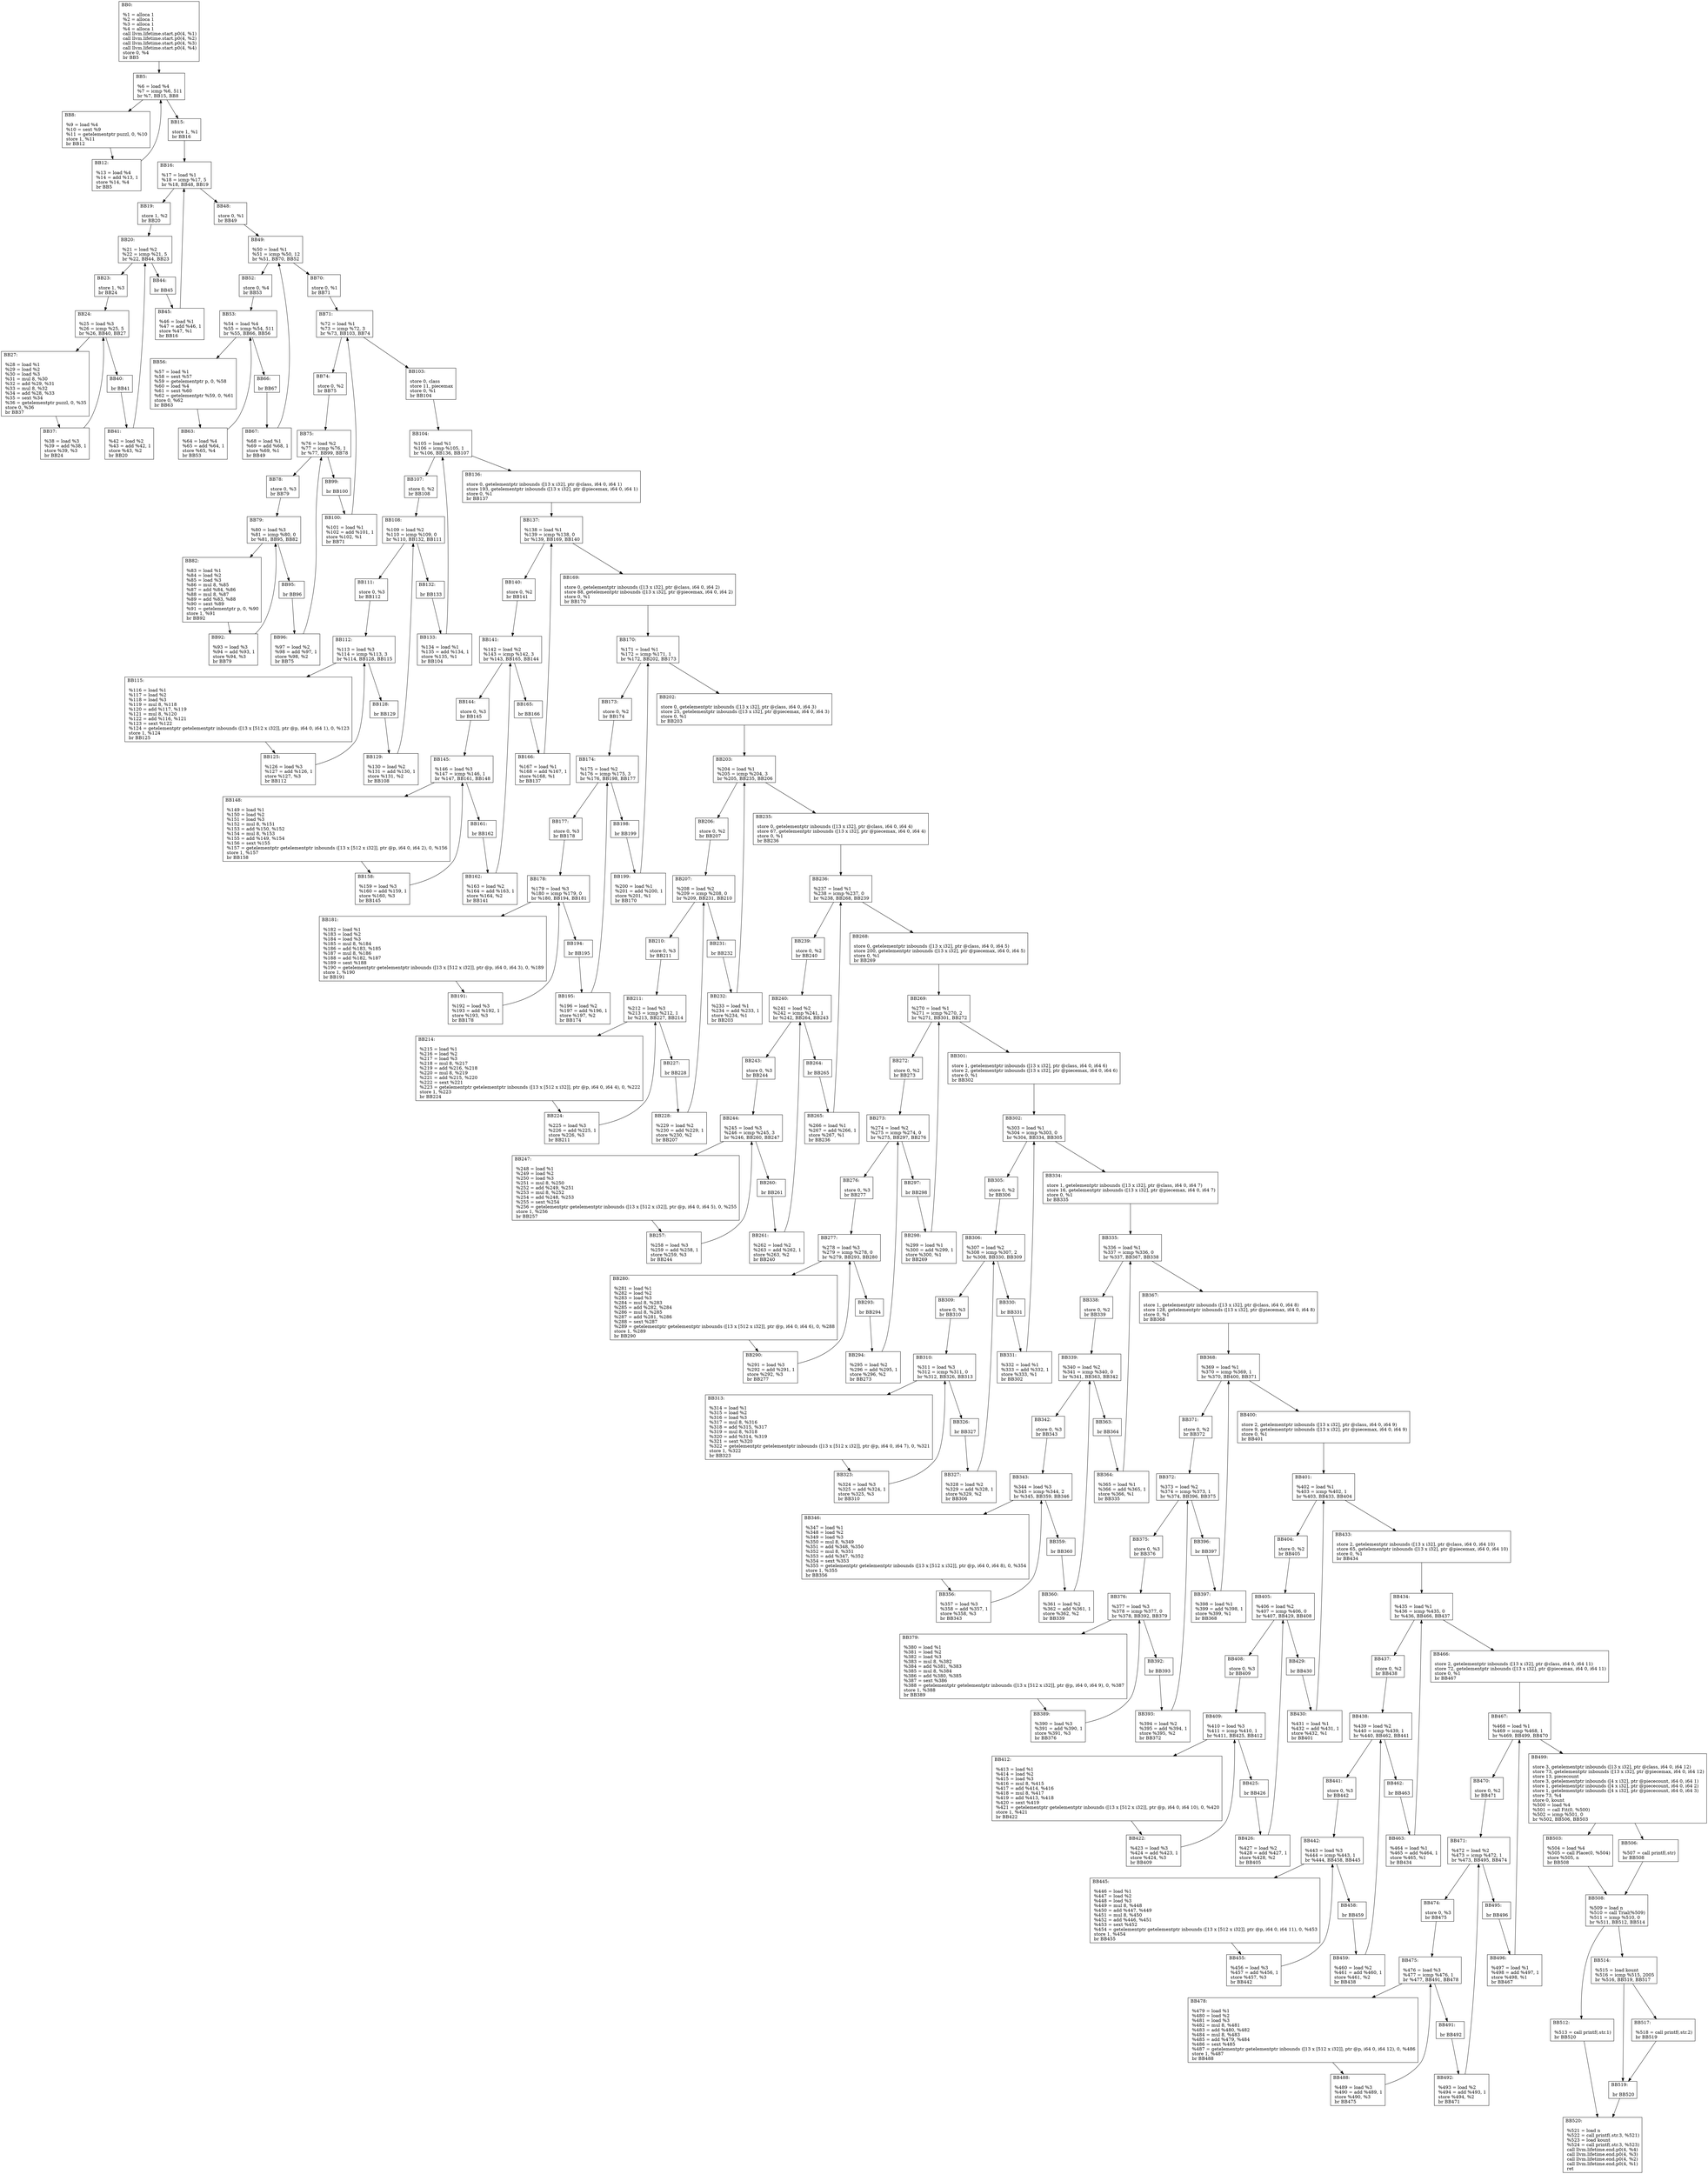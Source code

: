 digraph "CFG of Puzzle function"{
	BB0[shape=record,label="{BB0:\l\l
	 %1 = alloca  1\l	 %2 = alloca  1\l	 %3 = alloca  1\l	 %4 = alloca  1\l	 call llvm.lifetime.start.p0(4, %1)\l	 call llvm.lifetime.start.p0(4, %2)\l	 call llvm.lifetime.start.p0(4, %3)\l	 call llvm.lifetime.start.p0(4, %4)\l	 store  0,  %4\l	 br BB5\l	}"];
	BB0 -> BB5
	BB5[shape=record,label="{BB5:\l\l
	 %6 = load  %4\l	 %7 = icmp  %6,  511\l	 br %7, BB15, BB8\l	}"];
	BB5 -> BB8
	BB5 -> BB15
	BB8[shape=record,label="{BB8:\l\l
	 %9 = load  %4\l	 %10 = sext  %9\l	 %11 = getelementptr  puzzl,  0,  %10\l	 store  1,  %11\l	 br BB12\l	}"];
	BB8 -> BB12
	BB12[shape=record,label="{BB12:\l\l
	 %13 = load  %4\l	 %14 = add  %13,  1\l	 store  %14,  %4\l	 br BB5\l	}"];
	BB12 -> BB5
	BB15[shape=record,label="{BB15:\l\l
	 store  1,  %1\l	 br BB16\l	}"];
	BB15 -> BB16
	BB16[shape=record,label="{BB16:\l\l
	 %17 = load  %1\l	 %18 = icmp  %17,  5\l	 br %18, BB48, BB19\l	}"];
	BB16 -> BB19
	BB16 -> BB48
	BB19[shape=record,label="{BB19:\l\l
	 store  1,  %2\l	 br BB20\l	}"];
	BB19 -> BB20
	BB20[shape=record,label="{BB20:\l\l
	 %21 = load  %2\l	 %22 = icmp  %21,  5\l	 br %22, BB44, BB23\l	}"];
	BB20 -> BB23
	BB20 -> BB44
	BB23[shape=record,label="{BB23:\l\l
	 store  1,  %3\l	 br BB24\l	}"];
	BB23 -> BB24
	BB24[shape=record,label="{BB24:\l\l
	 %25 = load  %3\l	 %26 = icmp  %25,  5\l	 br %26, BB40, BB27\l	}"];
	BB24 -> BB27
	BB24 -> BB40
	BB27[shape=record,label="{BB27:\l\l
	 %28 = load  %1\l	 %29 = load  %2\l	 %30 = load  %3\l	 %31 = mul  8,  %30\l	 %32 = add  %29,  %31\l	 %33 = mul  8,  %32\l	 %34 = add  %28,  %33\l	 %35 = sext  %34\l	 %36 = getelementptr  puzzl,  0,  %35\l	 store  0,  %36\l	 br BB37\l	}"];
	BB27 -> BB37
	BB37[shape=record,label="{BB37:\l\l
	 %38 = load  %3\l	 %39 = add  %38,  1\l	 store  %39,  %3\l	 br BB24\l	}"];
	BB37 -> BB24
	BB40[shape=record,label="{BB40:\l\l
	 br BB41\l	}"];
	BB40 -> BB41
	BB41[shape=record,label="{BB41:\l\l
	 %42 = load  %2\l	 %43 = add  %42,  1\l	 store  %43,  %2\l	 br BB20\l	}"];
	BB41 -> BB20
	BB44[shape=record,label="{BB44:\l\l
	 br BB45\l	}"];
	BB44 -> BB45
	BB45[shape=record,label="{BB45:\l\l
	 %46 = load  %1\l	 %47 = add  %46,  1\l	 store  %47,  %1\l	 br BB16\l	}"];
	BB45 -> BB16
	BB48[shape=record,label="{BB48:\l\l
	 store  0,  %1\l	 br BB49\l	}"];
	BB48 -> BB49
	BB49[shape=record,label="{BB49:\l\l
	 %50 = load  %1\l	 %51 = icmp  %50,  12\l	 br %51, BB70, BB52\l	}"];
	BB49 -> BB52
	BB49 -> BB70
	BB52[shape=record,label="{BB52:\l\l
	 store  0,  %4\l	 br BB53\l	}"];
	BB52 -> BB53
	BB53[shape=record,label="{BB53:\l\l
	 %54 = load  %4\l	 %55 = icmp  %54,  511\l	 br %55, BB66, BB56\l	}"];
	BB53 -> BB56
	BB53 -> BB66
	BB56[shape=record,label="{BB56:\l\l
	 %57 = load  %1\l	 %58 = sext  %57\l	 %59 = getelementptr  p,  0,  %58\l	 %60 = load  %4\l	 %61 = sext  %60\l	 %62 = getelementptr  %59,  0,  %61\l	 store  0,  %62\l	 br BB63\l	}"];
	BB56 -> BB63
	BB63[shape=record,label="{BB63:\l\l
	 %64 = load  %4\l	 %65 = add  %64,  1\l	 store  %65,  %4\l	 br BB53\l	}"];
	BB63 -> BB53
	BB66[shape=record,label="{BB66:\l\l
	 br BB67\l	}"];
	BB66 -> BB67
	BB67[shape=record,label="{BB67:\l\l
	 %68 = load  %1\l	 %69 = add  %68,  1\l	 store  %69,  %1\l	 br BB49\l	}"];
	BB67 -> BB49
	BB70[shape=record,label="{BB70:\l\l
	 store  0,  %1\l	 br BB71\l	}"];
	BB70 -> BB71
	BB71[shape=record,label="{BB71:\l\l
	 %72 = load  %1\l	 %73 = icmp  %72,  3\l	 br %73, BB103, BB74\l	}"];
	BB71 -> BB74
	BB71 -> BB103
	BB74[shape=record,label="{BB74:\l\l
	 store  0,  %2\l	 br BB75\l	}"];
	BB74 -> BB75
	BB75[shape=record,label="{BB75:\l\l
	 %76 = load  %2\l	 %77 = icmp  %76,  1\l	 br %77, BB99, BB78\l	}"];
	BB75 -> BB78
	BB75 -> BB99
	BB78[shape=record,label="{BB78:\l\l
	 store  0,  %3\l	 br BB79\l	}"];
	BB78 -> BB79
	BB79[shape=record,label="{BB79:\l\l
	 %80 = load  %3\l	 %81 = icmp  %80,  0\l	 br %81, BB95, BB82\l	}"];
	BB79 -> BB82
	BB79 -> BB95
	BB82[shape=record,label="{BB82:\l\l
	 %83 = load  %1\l	 %84 = load  %2\l	 %85 = load  %3\l	 %86 = mul  8,  %85\l	 %87 = add  %84,  %86\l	 %88 = mul  8,  %87\l	 %89 = add  %83,  %88\l	 %90 = sext  %89\l	 %91 = getelementptr  p,  0,  %90\l	 store  1,  %91\l	 br BB92\l	}"];
	BB82 -> BB92
	BB92[shape=record,label="{BB92:\l\l
	 %93 = load  %3\l	 %94 = add  %93,  1\l	 store  %94,  %3\l	 br BB79\l	}"];
	BB92 -> BB79
	BB95[shape=record,label="{BB95:\l\l
	 br BB96\l	}"];
	BB95 -> BB96
	BB96[shape=record,label="{BB96:\l\l
	 %97 = load  %2\l	 %98 = add  %97,  1\l	 store  %98,  %2\l	 br BB75\l	}"];
	BB96 -> BB75
	BB99[shape=record,label="{BB99:\l\l
	 br BB100\l	}"];
	BB99 -> BB100
	BB100[shape=record,label="{BB100:\l\l
	 %101 = load  %1\l	 %102 = add  %101,  1\l	 store  %102,  %1\l	 br BB71\l	}"];
	BB100 -> BB71
	BB103[shape=record,label="{BB103:\l\l
	 store  0,  class\l	 store  11,  piecemax\l	 store  0,  %1\l	 br BB104\l	}"];
	BB103 -> BB104
	BB104[shape=record,label="{BB104:\l\l
	 %105 = load  %1\l	 %106 = icmp  %105,  1\l	 br %106, BB136, BB107\l	}"];
	BB104 -> BB107
	BB104 -> BB136
	BB107[shape=record,label="{BB107:\l\l
	 store  0,  %2\l	 br BB108\l	}"];
	BB107 -> BB108
	BB108[shape=record,label="{BB108:\l\l
	 %109 = load  %2\l	 %110 = icmp  %109,  0\l	 br %110, BB132, BB111\l	}"];
	BB108 -> BB111
	BB108 -> BB132
	BB111[shape=record,label="{BB111:\l\l
	 store  0,  %3\l	 br BB112\l	}"];
	BB111 -> BB112
	BB112[shape=record,label="{BB112:\l\l
	 %113 = load  %3\l	 %114 = icmp  %113,  3\l	 br %114, BB128, BB115\l	}"];
	BB112 -> BB115
	BB112 -> BB128
	BB115[shape=record,label="{BB115:\l\l
	 %116 = load  %1\l	 %117 = load  %2\l	 %118 = load  %3\l	 %119 = mul  8,  %118\l	 %120 = add  %117,  %119\l	 %121 = mul  8,  %120\l	 %122 = add  %116,  %121\l	 %123 = sext  %122\l	 %124 = getelementptr  getelementptr inbounds ([13 x [512 x i32]], ptr @p, i64 0, i64 1),  0,  %123\l	 store  1,  %124\l	 br BB125\l	}"];
	BB115 -> BB125
	BB125[shape=record,label="{BB125:\l\l
	 %126 = load  %3\l	 %127 = add  %126,  1\l	 store  %127,  %3\l	 br BB112\l	}"];
	BB125 -> BB112
	BB128[shape=record,label="{BB128:\l\l
	 br BB129\l	}"];
	BB128 -> BB129
	BB129[shape=record,label="{BB129:\l\l
	 %130 = load  %2\l	 %131 = add  %130,  1\l	 store  %131,  %2\l	 br BB108\l	}"];
	BB129 -> BB108
	BB132[shape=record,label="{BB132:\l\l
	 br BB133\l	}"];
	BB132 -> BB133
	BB133[shape=record,label="{BB133:\l\l
	 %134 = load  %1\l	 %135 = add  %134,  1\l	 store  %135,  %1\l	 br BB104\l	}"];
	BB133 -> BB104
	BB136[shape=record,label="{BB136:\l\l
	 store  0,  getelementptr inbounds ([13 x i32], ptr @class, i64 0, i64 1)\l	 store  193,  getelementptr inbounds ([13 x i32], ptr @piecemax, i64 0, i64 1)\l	 store  0,  %1\l	 br BB137\l	}"];
	BB136 -> BB137
	BB137[shape=record,label="{BB137:\l\l
	 %138 = load  %1\l	 %139 = icmp  %138,  0\l	 br %139, BB169, BB140\l	}"];
	BB137 -> BB140
	BB137 -> BB169
	BB140[shape=record,label="{BB140:\l\l
	 store  0,  %2\l	 br BB141\l	}"];
	BB140 -> BB141
	BB141[shape=record,label="{BB141:\l\l
	 %142 = load  %2\l	 %143 = icmp  %142,  3\l	 br %143, BB165, BB144\l	}"];
	BB141 -> BB144
	BB141 -> BB165
	BB144[shape=record,label="{BB144:\l\l
	 store  0,  %3\l	 br BB145\l	}"];
	BB144 -> BB145
	BB145[shape=record,label="{BB145:\l\l
	 %146 = load  %3\l	 %147 = icmp  %146,  1\l	 br %147, BB161, BB148\l	}"];
	BB145 -> BB148
	BB145 -> BB161
	BB148[shape=record,label="{BB148:\l\l
	 %149 = load  %1\l	 %150 = load  %2\l	 %151 = load  %3\l	 %152 = mul  8,  %151\l	 %153 = add  %150,  %152\l	 %154 = mul  8,  %153\l	 %155 = add  %149,  %154\l	 %156 = sext  %155\l	 %157 = getelementptr  getelementptr inbounds ([13 x [512 x i32]], ptr @p, i64 0, i64 2),  0,  %156\l	 store  1,  %157\l	 br BB158\l	}"];
	BB148 -> BB158
	BB158[shape=record,label="{BB158:\l\l
	 %159 = load  %3\l	 %160 = add  %159,  1\l	 store  %160,  %3\l	 br BB145\l	}"];
	BB158 -> BB145
	BB161[shape=record,label="{BB161:\l\l
	 br BB162\l	}"];
	BB161 -> BB162
	BB162[shape=record,label="{BB162:\l\l
	 %163 = load  %2\l	 %164 = add  %163,  1\l	 store  %164,  %2\l	 br BB141\l	}"];
	BB162 -> BB141
	BB165[shape=record,label="{BB165:\l\l
	 br BB166\l	}"];
	BB165 -> BB166
	BB166[shape=record,label="{BB166:\l\l
	 %167 = load  %1\l	 %168 = add  %167,  1\l	 store  %168,  %1\l	 br BB137\l	}"];
	BB166 -> BB137
	BB169[shape=record,label="{BB169:\l\l
	 store  0,  getelementptr inbounds ([13 x i32], ptr @class, i64 0, i64 2)\l	 store  88,  getelementptr inbounds ([13 x i32], ptr @piecemax, i64 0, i64 2)\l	 store  0,  %1\l	 br BB170\l	}"];
	BB169 -> BB170
	BB170[shape=record,label="{BB170:\l\l
	 %171 = load  %1\l	 %172 = icmp  %171,  1\l	 br %172, BB202, BB173\l	}"];
	BB170 -> BB173
	BB170 -> BB202
	BB173[shape=record,label="{BB173:\l\l
	 store  0,  %2\l	 br BB174\l	}"];
	BB173 -> BB174
	BB174[shape=record,label="{BB174:\l\l
	 %175 = load  %2\l	 %176 = icmp  %175,  3\l	 br %176, BB198, BB177\l	}"];
	BB174 -> BB177
	BB174 -> BB198
	BB177[shape=record,label="{BB177:\l\l
	 store  0,  %3\l	 br BB178\l	}"];
	BB177 -> BB178
	BB178[shape=record,label="{BB178:\l\l
	 %179 = load  %3\l	 %180 = icmp  %179,  0\l	 br %180, BB194, BB181\l	}"];
	BB178 -> BB181
	BB178 -> BB194
	BB181[shape=record,label="{BB181:\l\l
	 %182 = load  %1\l	 %183 = load  %2\l	 %184 = load  %3\l	 %185 = mul  8,  %184\l	 %186 = add  %183,  %185\l	 %187 = mul  8,  %186\l	 %188 = add  %182,  %187\l	 %189 = sext  %188\l	 %190 = getelementptr  getelementptr inbounds ([13 x [512 x i32]], ptr @p, i64 0, i64 3),  0,  %189\l	 store  1,  %190\l	 br BB191\l	}"];
	BB181 -> BB191
	BB191[shape=record,label="{BB191:\l\l
	 %192 = load  %3\l	 %193 = add  %192,  1\l	 store  %193,  %3\l	 br BB178\l	}"];
	BB191 -> BB178
	BB194[shape=record,label="{BB194:\l\l
	 br BB195\l	}"];
	BB194 -> BB195
	BB195[shape=record,label="{BB195:\l\l
	 %196 = load  %2\l	 %197 = add  %196,  1\l	 store  %197,  %2\l	 br BB174\l	}"];
	BB195 -> BB174
	BB198[shape=record,label="{BB198:\l\l
	 br BB199\l	}"];
	BB198 -> BB199
	BB199[shape=record,label="{BB199:\l\l
	 %200 = load  %1\l	 %201 = add  %200,  1\l	 store  %201,  %1\l	 br BB170\l	}"];
	BB199 -> BB170
	BB202[shape=record,label="{BB202:\l\l
	 store  0,  getelementptr inbounds ([13 x i32], ptr @class, i64 0, i64 3)\l	 store  25,  getelementptr inbounds ([13 x i32], ptr @piecemax, i64 0, i64 3)\l	 store  0,  %1\l	 br BB203\l	}"];
	BB202 -> BB203
	BB203[shape=record,label="{BB203:\l\l
	 %204 = load  %1\l	 %205 = icmp  %204,  3\l	 br %205, BB235, BB206\l	}"];
	BB203 -> BB206
	BB203 -> BB235
	BB206[shape=record,label="{BB206:\l\l
	 store  0,  %2\l	 br BB207\l	}"];
	BB206 -> BB207
	BB207[shape=record,label="{BB207:\l\l
	 %208 = load  %2\l	 %209 = icmp  %208,  0\l	 br %209, BB231, BB210\l	}"];
	BB207 -> BB210
	BB207 -> BB231
	BB210[shape=record,label="{BB210:\l\l
	 store  0,  %3\l	 br BB211\l	}"];
	BB210 -> BB211
	BB211[shape=record,label="{BB211:\l\l
	 %212 = load  %3\l	 %213 = icmp  %212,  1\l	 br %213, BB227, BB214\l	}"];
	BB211 -> BB214
	BB211 -> BB227
	BB214[shape=record,label="{BB214:\l\l
	 %215 = load  %1\l	 %216 = load  %2\l	 %217 = load  %3\l	 %218 = mul  8,  %217\l	 %219 = add  %216,  %218\l	 %220 = mul  8,  %219\l	 %221 = add  %215,  %220\l	 %222 = sext  %221\l	 %223 = getelementptr  getelementptr inbounds ([13 x [512 x i32]], ptr @p, i64 0, i64 4),  0,  %222\l	 store  1,  %223\l	 br BB224\l	}"];
	BB214 -> BB224
	BB224[shape=record,label="{BB224:\l\l
	 %225 = load  %3\l	 %226 = add  %225,  1\l	 store  %226,  %3\l	 br BB211\l	}"];
	BB224 -> BB211
	BB227[shape=record,label="{BB227:\l\l
	 br BB228\l	}"];
	BB227 -> BB228
	BB228[shape=record,label="{BB228:\l\l
	 %229 = load  %2\l	 %230 = add  %229,  1\l	 store  %230,  %2\l	 br BB207\l	}"];
	BB228 -> BB207
	BB231[shape=record,label="{BB231:\l\l
	 br BB232\l	}"];
	BB231 -> BB232
	BB232[shape=record,label="{BB232:\l\l
	 %233 = load  %1\l	 %234 = add  %233,  1\l	 store  %234,  %1\l	 br BB203\l	}"];
	BB232 -> BB203
	BB235[shape=record,label="{BB235:\l\l
	 store  0,  getelementptr inbounds ([13 x i32], ptr @class, i64 0, i64 4)\l	 store  67,  getelementptr inbounds ([13 x i32], ptr @piecemax, i64 0, i64 4)\l	 store  0,  %1\l	 br BB236\l	}"];
	BB235 -> BB236
	BB236[shape=record,label="{BB236:\l\l
	 %237 = load  %1\l	 %238 = icmp  %237,  0\l	 br %238, BB268, BB239\l	}"];
	BB236 -> BB239
	BB236 -> BB268
	BB239[shape=record,label="{BB239:\l\l
	 store  0,  %2\l	 br BB240\l	}"];
	BB239 -> BB240
	BB240[shape=record,label="{BB240:\l\l
	 %241 = load  %2\l	 %242 = icmp  %241,  1\l	 br %242, BB264, BB243\l	}"];
	BB240 -> BB243
	BB240 -> BB264
	BB243[shape=record,label="{BB243:\l\l
	 store  0,  %3\l	 br BB244\l	}"];
	BB243 -> BB244
	BB244[shape=record,label="{BB244:\l\l
	 %245 = load  %3\l	 %246 = icmp  %245,  3\l	 br %246, BB260, BB247\l	}"];
	BB244 -> BB247
	BB244 -> BB260
	BB247[shape=record,label="{BB247:\l\l
	 %248 = load  %1\l	 %249 = load  %2\l	 %250 = load  %3\l	 %251 = mul  8,  %250\l	 %252 = add  %249,  %251\l	 %253 = mul  8,  %252\l	 %254 = add  %248,  %253\l	 %255 = sext  %254\l	 %256 = getelementptr  getelementptr inbounds ([13 x [512 x i32]], ptr @p, i64 0, i64 5),  0,  %255\l	 store  1,  %256\l	 br BB257\l	}"];
	BB247 -> BB257
	BB257[shape=record,label="{BB257:\l\l
	 %258 = load  %3\l	 %259 = add  %258,  1\l	 store  %259,  %3\l	 br BB244\l	}"];
	BB257 -> BB244
	BB260[shape=record,label="{BB260:\l\l
	 br BB261\l	}"];
	BB260 -> BB261
	BB261[shape=record,label="{BB261:\l\l
	 %262 = load  %2\l	 %263 = add  %262,  1\l	 store  %263,  %2\l	 br BB240\l	}"];
	BB261 -> BB240
	BB264[shape=record,label="{BB264:\l\l
	 br BB265\l	}"];
	BB264 -> BB265
	BB265[shape=record,label="{BB265:\l\l
	 %266 = load  %1\l	 %267 = add  %266,  1\l	 store  %267,  %1\l	 br BB236\l	}"];
	BB265 -> BB236
	BB268[shape=record,label="{BB268:\l\l
	 store  0,  getelementptr inbounds ([13 x i32], ptr @class, i64 0, i64 5)\l	 store  200,  getelementptr inbounds ([13 x i32], ptr @piecemax, i64 0, i64 5)\l	 store  0,  %1\l	 br BB269\l	}"];
	BB268 -> BB269
	BB269[shape=record,label="{BB269:\l\l
	 %270 = load  %1\l	 %271 = icmp  %270,  2\l	 br %271, BB301, BB272\l	}"];
	BB269 -> BB272
	BB269 -> BB301
	BB272[shape=record,label="{BB272:\l\l
	 store  0,  %2\l	 br BB273\l	}"];
	BB272 -> BB273
	BB273[shape=record,label="{BB273:\l\l
	 %274 = load  %2\l	 %275 = icmp  %274,  0\l	 br %275, BB297, BB276\l	}"];
	BB273 -> BB276
	BB273 -> BB297
	BB276[shape=record,label="{BB276:\l\l
	 store  0,  %3\l	 br BB277\l	}"];
	BB276 -> BB277
	BB277[shape=record,label="{BB277:\l\l
	 %278 = load  %3\l	 %279 = icmp  %278,  0\l	 br %279, BB293, BB280\l	}"];
	BB277 -> BB280
	BB277 -> BB293
	BB280[shape=record,label="{BB280:\l\l
	 %281 = load  %1\l	 %282 = load  %2\l	 %283 = load  %3\l	 %284 = mul  8,  %283\l	 %285 = add  %282,  %284\l	 %286 = mul  8,  %285\l	 %287 = add  %281,  %286\l	 %288 = sext  %287\l	 %289 = getelementptr  getelementptr inbounds ([13 x [512 x i32]], ptr @p, i64 0, i64 6),  0,  %288\l	 store  1,  %289\l	 br BB290\l	}"];
	BB280 -> BB290
	BB290[shape=record,label="{BB290:\l\l
	 %291 = load  %3\l	 %292 = add  %291,  1\l	 store  %292,  %3\l	 br BB277\l	}"];
	BB290 -> BB277
	BB293[shape=record,label="{BB293:\l\l
	 br BB294\l	}"];
	BB293 -> BB294
	BB294[shape=record,label="{BB294:\l\l
	 %295 = load  %2\l	 %296 = add  %295,  1\l	 store  %296,  %2\l	 br BB273\l	}"];
	BB294 -> BB273
	BB297[shape=record,label="{BB297:\l\l
	 br BB298\l	}"];
	BB297 -> BB298
	BB298[shape=record,label="{BB298:\l\l
	 %299 = load  %1\l	 %300 = add  %299,  1\l	 store  %300,  %1\l	 br BB269\l	}"];
	BB298 -> BB269
	BB301[shape=record,label="{BB301:\l\l
	 store  1,  getelementptr inbounds ([13 x i32], ptr @class, i64 0, i64 6)\l	 store  2,  getelementptr inbounds ([13 x i32], ptr @piecemax, i64 0, i64 6)\l	 store  0,  %1\l	 br BB302\l	}"];
	BB301 -> BB302
	BB302[shape=record,label="{BB302:\l\l
	 %303 = load  %1\l	 %304 = icmp  %303,  0\l	 br %304, BB334, BB305\l	}"];
	BB302 -> BB305
	BB302 -> BB334
	BB305[shape=record,label="{BB305:\l\l
	 store  0,  %2\l	 br BB306\l	}"];
	BB305 -> BB306
	BB306[shape=record,label="{BB306:\l\l
	 %307 = load  %2\l	 %308 = icmp  %307,  2\l	 br %308, BB330, BB309\l	}"];
	BB306 -> BB309
	BB306 -> BB330
	BB309[shape=record,label="{BB309:\l\l
	 store  0,  %3\l	 br BB310\l	}"];
	BB309 -> BB310
	BB310[shape=record,label="{BB310:\l\l
	 %311 = load  %3\l	 %312 = icmp  %311,  0\l	 br %312, BB326, BB313\l	}"];
	BB310 -> BB313
	BB310 -> BB326
	BB313[shape=record,label="{BB313:\l\l
	 %314 = load  %1\l	 %315 = load  %2\l	 %316 = load  %3\l	 %317 = mul  8,  %316\l	 %318 = add  %315,  %317\l	 %319 = mul  8,  %318\l	 %320 = add  %314,  %319\l	 %321 = sext  %320\l	 %322 = getelementptr  getelementptr inbounds ([13 x [512 x i32]], ptr @p, i64 0, i64 7),  0,  %321\l	 store  1,  %322\l	 br BB323\l	}"];
	BB313 -> BB323
	BB323[shape=record,label="{BB323:\l\l
	 %324 = load  %3\l	 %325 = add  %324,  1\l	 store  %325,  %3\l	 br BB310\l	}"];
	BB323 -> BB310
	BB326[shape=record,label="{BB326:\l\l
	 br BB327\l	}"];
	BB326 -> BB327
	BB327[shape=record,label="{BB327:\l\l
	 %328 = load  %2\l	 %329 = add  %328,  1\l	 store  %329,  %2\l	 br BB306\l	}"];
	BB327 -> BB306
	BB330[shape=record,label="{BB330:\l\l
	 br BB331\l	}"];
	BB330 -> BB331
	BB331[shape=record,label="{BB331:\l\l
	 %332 = load  %1\l	 %333 = add  %332,  1\l	 store  %333,  %1\l	 br BB302\l	}"];
	BB331 -> BB302
	BB334[shape=record,label="{BB334:\l\l
	 store  1,  getelementptr inbounds ([13 x i32], ptr @class, i64 0, i64 7)\l	 store  16,  getelementptr inbounds ([13 x i32], ptr @piecemax, i64 0, i64 7)\l	 store  0,  %1\l	 br BB335\l	}"];
	BB334 -> BB335
	BB335[shape=record,label="{BB335:\l\l
	 %336 = load  %1\l	 %337 = icmp  %336,  0\l	 br %337, BB367, BB338\l	}"];
	BB335 -> BB338
	BB335 -> BB367
	BB338[shape=record,label="{BB338:\l\l
	 store  0,  %2\l	 br BB339\l	}"];
	BB338 -> BB339
	BB339[shape=record,label="{BB339:\l\l
	 %340 = load  %2\l	 %341 = icmp  %340,  0\l	 br %341, BB363, BB342\l	}"];
	BB339 -> BB342
	BB339 -> BB363
	BB342[shape=record,label="{BB342:\l\l
	 store  0,  %3\l	 br BB343\l	}"];
	BB342 -> BB343
	BB343[shape=record,label="{BB343:\l\l
	 %344 = load  %3\l	 %345 = icmp  %344,  2\l	 br %345, BB359, BB346\l	}"];
	BB343 -> BB346
	BB343 -> BB359
	BB346[shape=record,label="{BB346:\l\l
	 %347 = load  %1\l	 %348 = load  %2\l	 %349 = load  %3\l	 %350 = mul  8,  %349\l	 %351 = add  %348,  %350\l	 %352 = mul  8,  %351\l	 %353 = add  %347,  %352\l	 %354 = sext  %353\l	 %355 = getelementptr  getelementptr inbounds ([13 x [512 x i32]], ptr @p, i64 0, i64 8),  0,  %354\l	 store  1,  %355\l	 br BB356\l	}"];
	BB346 -> BB356
	BB356[shape=record,label="{BB356:\l\l
	 %357 = load  %3\l	 %358 = add  %357,  1\l	 store  %358,  %3\l	 br BB343\l	}"];
	BB356 -> BB343
	BB359[shape=record,label="{BB359:\l\l
	 br BB360\l	}"];
	BB359 -> BB360
	BB360[shape=record,label="{BB360:\l\l
	 %361 = load  %2\l	 %362 = add  %361,  1\l	 store  %362,  %2\l	 br BB339\l	}"];
	BB360 -> BB339
	BB363[shape=record,label="{BB363:\l\l
	 br BB364\l	}"];
	BB363 -> BB364
	BB364[shape=record,label="{BB364:\l\l
	 %365 = load  %1\l	 %366 = add  %365,  1\l	 store  %366,  %1\l	 br BB335\l	}"];
	BB364 -> BB335
	BB367[shape=record,label="{BB367:\l\l
	 store  1,  getelementptr inbounds ([13 x i32], ptr @class, i64 0, i64 8)\l	 store  128,  getelementptr inbounds ([13 x i32], ptr @piecemax, i64 0, i64 8)\l	 store  0,  %1\l	 br BB368\l	}"];
	BB367 -> BB368
	BB368[shape=record,label="{BB368:\l\l
	 %369 = load  %1\l	 %370 = icmp  %369,  1\l	 br %370, BB400, BB371\l	}"];
	BB368 -> BB371
	BB368 -> BB400
	BB371[shape=record,label="{BB371:\l\l
	 store  0,  %2\l	 br BB372\l	}"];
	BB371 -> BB372
	BB372[shape=record,label="{BB372:\l\l
	 %373 = load  %2\l	 %374 = icmp  %373,  1\l	 br %374, BB396, BB375\l	}"];
	BB372 -> BB375
	BB372 -> BB396
	BB375[shape=record,label="{BB375:\l\l
	 store  0,  %3\l	 br BB376\l	}"];
	BB375 -> BB376
	BB376[shape=record,label="{BB376:\l\l
	 %377 = load  %3\l	 %378 = icmp  %377,  0\l	 br %378, BB392, BB379\l	}"];
	BB376 -> BB379
	BB376 -> BB392
	BB379[shape=record,label="{BB379:\l\l
	 %380 = load  %1\l	 %381 = load  %2\l	 %382 = load  %3\l	 %383 = mul  8,  %382\l	 %384 = add  %381,  %383\l	 %385 = mul  8,  %384\l	 %386 = add  %380,  %385\l	 %387 = sext  %386\l	 %388 = getelementptr  getelementptr inbounds ([13 x [512 x i32]], ptr @p, i64 0, i64 9),  0,  %387\l	 store  1,  %388\l	 br BB389\l	}"];
	BB379 -> BB389
	BB389[shape=record,label="{BB389:\l\l
	 %390 = load  %3\l	 %391 = add  %390,  1\l	 store  %391,  %3\l	 br BB376\l	}"];
	BB389 -> BB376
	BB392[shape=record,label="{BB392:\l\l
	 br BB393\l	}"];
	BB392 -> BB393
	BB393[shape=record,label="{BB393:\l\l
	 %394 = load  %2\l	 %395 = add  %394,  1\l	 store  %395,  %2\l	 br BB372\l	}"];
	BB393 -> BB372
	BB396[shape=record,label="{BB396:\l\l
	 br BB397\l	}"];
	BB396 -> BB397
	BB397[shape=record,label="{BB397:\l\l
	 %398 = load  %1\l	 %399 = add  %398,  1\l	 store  %399,  %1\l	 br BB368\l	}"];
	BB397 -> BB368
	BB400[shape=record,label="{BB400:\l\l
	 store  2,  getelementptr inbounds ([13 x i32], ptr @class, i64 0, i64 9)\l	 store  9,  getelementptr inbounds ([13 x i32], ptr @piecemax, i64 0, i64 9)\l	 store  0,  %1\l	 br BB401\l	}"];
	BB400 -> BB401
	BB401[shape=record,label="{BB401:\l\l
	 %402 = load  %1\l	 %403 = icmp  %402,  1\l	 br %403, BB433, BB404\l	}"];
	BB401 -> BB404
	BB401 -> BB433
	BB404[shape=record,label="{BB404:\l\l
	 store  0,  %2\l	 br BB405\l	}"];
	BB404 -> BB405
	BB405[shape=record,label="{BB405:\l\l
	 %406 = load  %2\l	 %407 = icmp  %406,  0\l	 br %407, BB429, BB408\l	}"];
	BB405 -> BB408
	BB405 -> BB429
	BB408[shape=record,label="{BB408:\l\l
	 store  0,  %3\l	 br BB409\l	}"];
	BB408 -> BB409
	BB409[shape=record,label="{BB409:\l\l
	 %410 = load  %3\l	 %411 = icmp  %410,  1\l	 br %411, BB425, BB412\l	}"];
	BB409 -> BB412
	BB409 -> BB425
	BB412[shape=record,label="{BB412:\l\l
	 %413 = load  %1\l	 %414 = load  %2\l	 %415 = load  %3\l	 %416 = mul  8,  %415\l	 %417 = add  %414,  %416\l	 %418 = mul  8,  %417\l	 %419 = add  %413,  %418\l	 %420 = sext  %419\l	 %421 = getelementptr  getelementptr inbounds ([13 x [512 x i32]], ptr @p, i64 0, i64 10),  0,  %420\l	 store  1,  %421\l	 br BB422\l	}"];
	BB412 -> BB422
	BB422[shape=record,label="{BB422:\l\l
	 %423 = load  %3\l	 %424 = add  %423,  1\l	 store  %424,  %3\l	 br BB409\l	}"];
	BB422 -> BB409
	BB425[shape=record,label="{BB425:\l\l
	 br BB426\l	}"];
	BB425 -> BB426
	BB426[shape=record,label="{BB426:\l\l
	 %427 = load  %2\l	 %428 = add  %427,  1\l	 store  %428,  %2\l	 br BB405\l	}"];
	BB426 -> BB405
	BB429[shape=record,label="{BB429:\l\l
	 br BB430\l	}"];
	BB429 -> BB430
	BB430[shape=record,label="{BB430:\l\l
	 %431 = load  %1\l	 %432 = add  %431,  1\l	 store  %432,  %1\l	 br BB401\l	}"];
	BB430 -> BB401
	BB433[shape=record,label="{BB433:\l\l
	 store  2,  getelementptr inbounds ([13 x i32], ptr @class, i64 0, i64 10)\l	 store  65,  getelementptr inbounds ([13 x i32], ptr @piecemax, i64 0, i64 10)\l	 store  0,  %1\l	 br BB434\l	}"];
	BB433 -> BB434
	BB434[shape=record,label="{BB434:\l\l
	 %435 = load  %1\l	 %436 = icmp  %435,  0\l	 br %436, BB466, BB437\l	}"];
	BB434 -> BB437
	BB434 -> BB466
	BB437[shape=record,label="{BB437:\l\l
	 store  0,  %2\l	 br BB438\l	}"];
	BB437 -> BB438
	BB438[shape=record,label="{BB438:\l\l
	 %439 = load  %2\l	 %440 = icmp  %439,  1\l	 br %440, BB462, BB441\l	}"];
	BB438 -> BB441
	BB438 -> BB462
	BB441[shape=record,label="{BB441:\l\l
	 store  0,  %3\l	 br BB442\l	}"];
	BB441 -> BB442
	BB442[shape=record,label="{BB442:\l\l
	 %443 = load  %3\l	 %444 = icmp  %443,  1\l	 br %444, BB458, BB445\l	}"];
	BB442 -> BB445
	BB442 -> BB458
	BB445[shape=record,label="{BB445:\l\l
	 %446 = load  %1\l	 %447 = load  %2\l	 %448 = load  %3\l	 %449 = mul  8,  %448\l	 %450 = add  %447,  %449\l	 %451 = mul  8,  %450\l	 %452 = add  %446,  %451\l	 %453 = sext  %452\l	 %454 = getelementptr  getelementptr inbounds ([13 x [512 x i32]], ptr @p, i64 0, i64 11),  0,  %453\l	 store  1,  %454\l	 br BB455\l	}"];
	BB445 -> BB455
	BB455[shape=record,label="{BB455:\l\l
	 %456 = load  %3\l	 %457 = add  %456,  1\l	 store  %457,  %3\l	 br BB442\l	}"];
	BB455 -> BB442
	BB458[shape=record,label="{BB458:\l\l
	 br BB459\l	}"];
	BB458 -> BB459
	BB459[shape=record,label="{BB459:\l\l
	 %460 = load  %2\l	 %461 = add  %460,  1\l	 store  %461,  %2\l	 br BB438\l	}"];
	BB459 -> BB438
	BB462[shape=record,label="{BB462:\l\l
	 br BB463\l	}"];
	BB462 -> BB463
	BB463[shape=record,label="{BB463:\l\l
	 %464 = load  %1\l	 %465 = add  %464,  1\l	 store  %465,  %1\l	 br BB434\l	}"];
	BB463 -> BB434
	BB466[shape=record,label="{BB466:\l\l
	 store  2,  getelementptr inbounds ([13 x i32], ptr @class, i64 0, i64 11)\l	 store  72,  getelementptr inbounds ([13 x i32], ptr @piecemax, i64 0, i64 11)\l	 store  0,  %1\l	 br BB467\l	}"];
	BB466 -> BB467
	BB467[shape=record,label="{BB467:\l\l
	 %468 = load  %1\l	 %469 = icmp  %468,  1\l	 br %469, BB499, BB470\l	}"];
	BB467 -> BB470
	BB467 -> BB499
	BB470[shape=record,label="{BB470:\l\l
	 store  0,  %2\l	 br BB471\l	}"];
	BB470 -> BB471
	BB471[shape=record,label="{BB471:\l\l
	 %472 = load  %2\l	 %473 = icmp  %472,  1\l	 br %473, BB495, BB474\l	}"];
	BB471 -> BB474
	BB471 -> BB495
	BB474[shape=record,label="{BB474:\l\l
	 store  0,  %3\l	 br BB475\l	}"];
	BB474 -> BB475
	BB475[shape=record,label="{BB475:\l\l
	 %476 = load  %3\l	 %477 = icmp  %476,  1\l	 br %477, BB491, BB478\l	}"];
	BB475 -> BB478
	BB475 -> BB491
	BB478[shape=record,label="{BB478:\l\l
	 %479 = load  %1\l	 %480 = load  %2\l	 %481 = load  %3\l	 %482 = mul  8,  %481\l	 %483 = add  %480,  %482\l	 %484 = mul  8,  %483\l	 %485 = add  %479,  %484\l	 %486 = sext  %485\l	 %487 = getelementptr  getelementptr inbounds ([13 x [512 x i32]], ptr @p, i64 0, i64 12),  0,  %486\l	 store  1,  %487\l	 br BB488\l	}"];
	BB478 -> BB488
	BB488[shape=record,label="{BB488:\l\l
	 %489 = load  %3\l	 %490 = add  %489,  1\l	 store  %490,  %3\l	 br BB475\l	}"];
	BB488 -> BB475
	BB491[shape=record,label="{BB491:\l\l
	 br BB492\l	}"];
	BB491 -> BB492
	BB492[shape=record,label="{BB492:\l\l
	 %493 = load  %2\l	 %494 = add  %493,  1\l	 store  %494,  %2\l	 br BB471\l	}"];
	BB492 -> BB471
	BB495[shape=record,label="{BB495:\l\l
	 br BB496\l	}"];
	BB495 -> BB496
	BB496[shape=record,label="{BB496:\l\l
	 %497 = load  %1\l	 %498 = add  %497,  1\l	 store  %498,  %1\l	 br BB467\l	}"];
	BB496 -> BB467
	BB499[shape=record,label="{BB499:\l\l
	 store  3,  getelementptr inbounds ([13 x i32], ptr @class, i64 0, i64 12)\l	 store  73,  getelementptr inbounds ([13 x i32], ptr @piecemax, i64 0, i64 12)\l	 store  13,  piececount\l	 store  3,  getelementptr inbounds ([4 x i32], ptr @piececount, i64 0, i64 1)\l	 store  1,  getelementptr inbounds ([4 x i32], ptr @piececount, i64 0, i64 2)\l	 store  1,  getelementptr inbounds ([4 x i32], ptr @piececount, i64 0, i64 3)\l	 store  73,  %4\l	 store  0,  kount\l	 %500 = load  %4\l	 %501 = call Fit(0, %500)\l	 %502 = icmp  %501,  0\l	 br %502, BB506, BB503\l	}"];
	BB499 -> BB503
	BB499 -> BB506
	BB503[shape=record,label="{BB503:\l\l
	 %504 = load  %4\l	 %505 = call Place(0, %504)\l	 store  %505,  n\l	 br BB508\l	}"];
	BB503 -> BB508
	BB506[shape=record,label="{BB506:\l\l
	 %507 = call printf(.str)\l	 br BB508\l	}"];
	BB506 -> BB508
	BB508[shape=record,label="{BB508:\l\l
	 %509 = load  n\l	 %510 = call Trial(%509)\l	 %511 = icmp  %510,  0\l	 br %511, BB512, BB514\l	}"];
	BB508 -> BB514
	BB508 -> BB512
	BB512[shape=record,label="{BB512:\l\l
	 %513 = call printf(.str.1)\l	 br BB520\l	}"];
	BB512 -> BB520
	BB514[shape=record,label="{BB514:\l\l
	 %515 = load  kount\l	 %516 = icmp  %515,  2005\l	 br %516, BB519, BB517\l	}"];
	BB514 -> BB517
	BB514 -> BB519
	BB517[shape=record,label="{BB517:\l\l
	 %518 = call printf(.str.2)\l	 br BB519\l	}"];
	BB517 -> BB519
	BB519[shape=record,label="{BB519:\l\l
	 br BB520\l	}"];
	BB519 -> BB520
	BB520[shape=record,label="{BB520:\l\l
	 %521 = load  n\l	 %522 = call printf(.str.3, %521)\l	 %523 = load  kount\l	 %524 = call printf(.str.3, %523)\l	 call llvm.lifetime.end.p0(4, %4)\l	 call llvm.lifetime.end.p0(4, %3)\l	 call llvm.lifetime.end.p0(4, %2)\l	 call llvm.lifetime.end.p0(4, %1)\l	 ret \l	}"];
}
